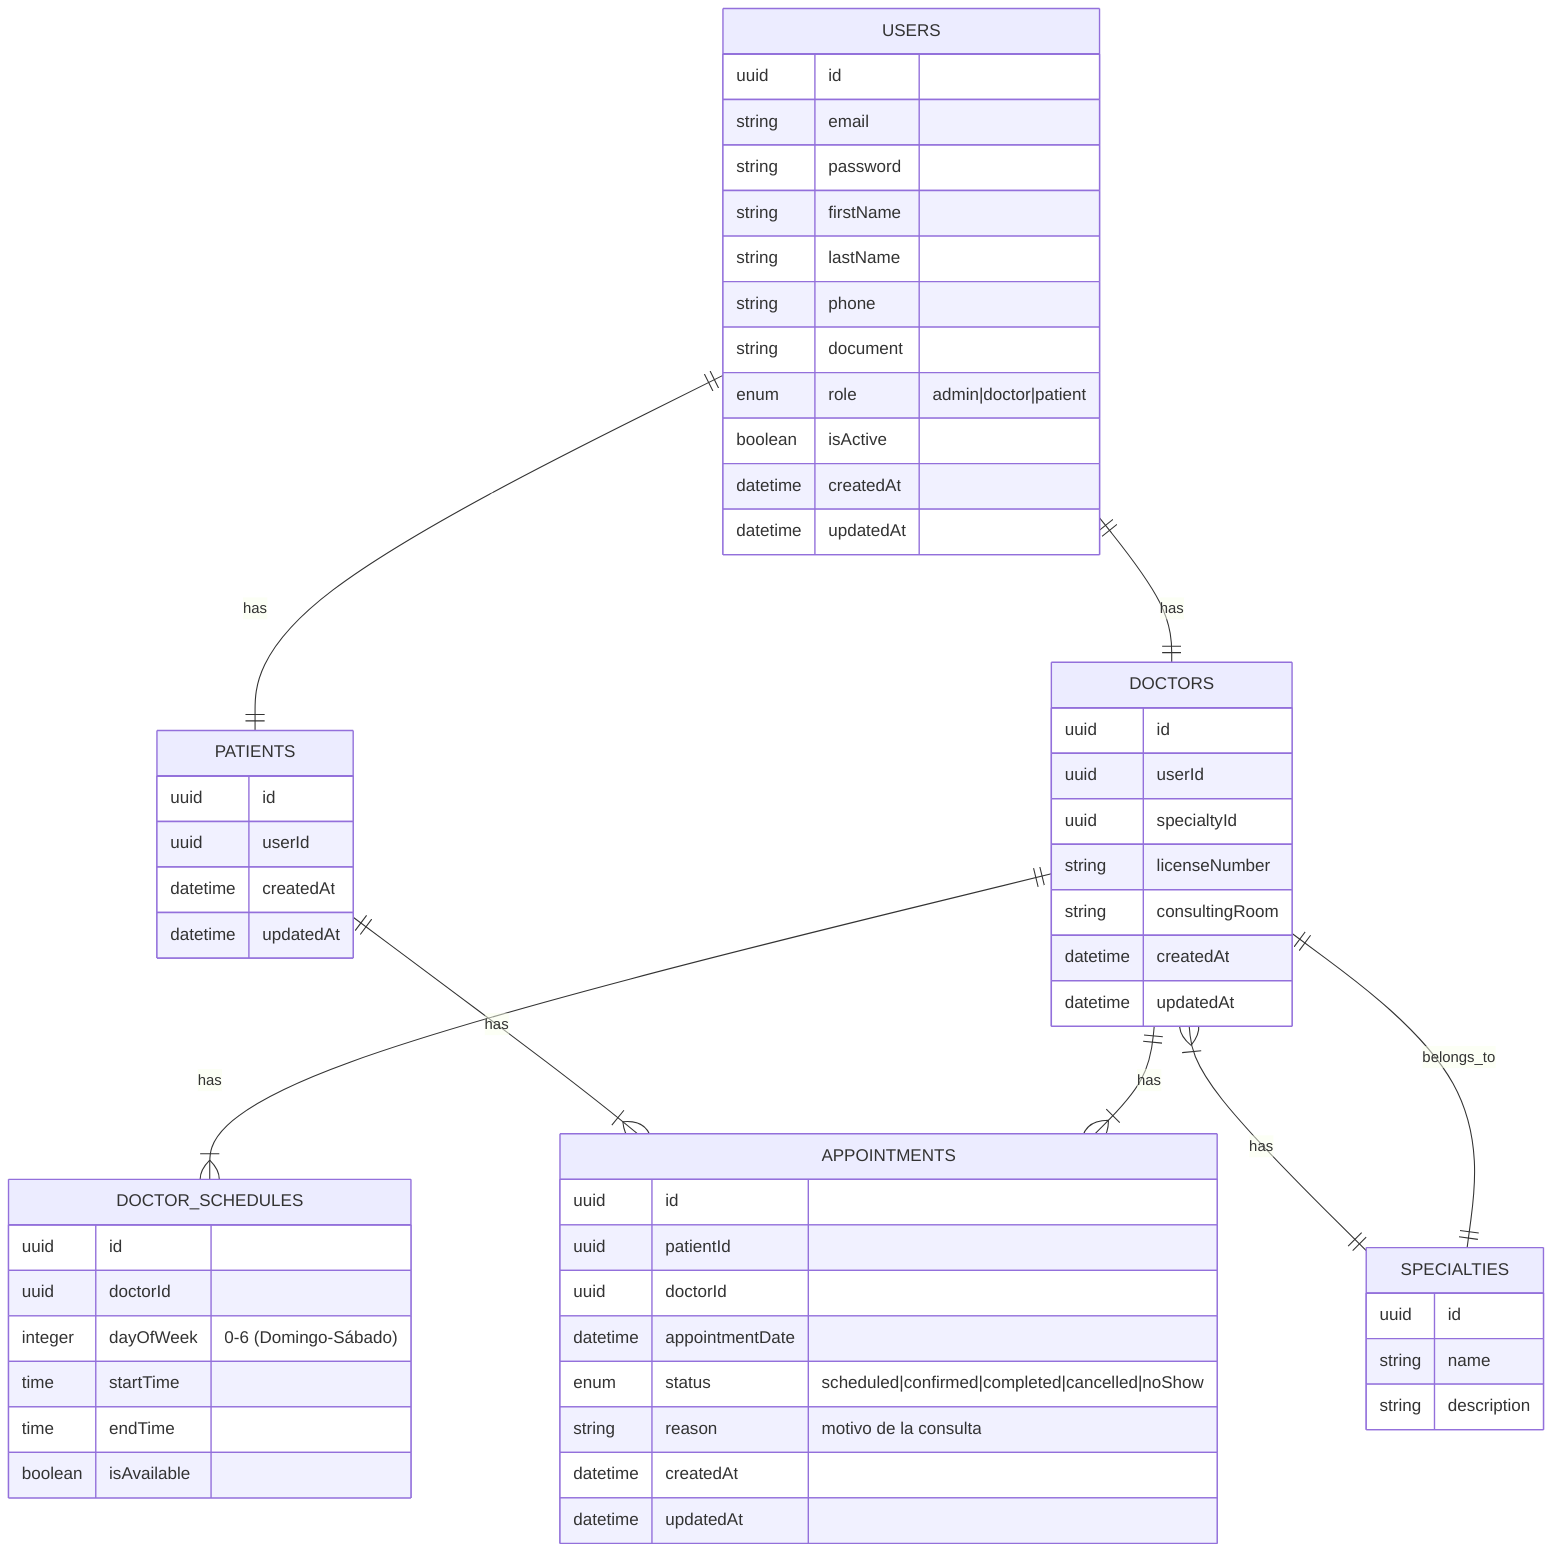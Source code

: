 erDiagram
    USERS ||--|| DOCTORS : has
    USERS ||--|| PATIENTS : has
    USERS {
        uuid id
        string email
        string password
        string firstName
        string lastName
        string phone
        string document
        enum role "admin|doctor|patient"
        boolean isActive
        datetime createdAt
        datetime updatedAt
    }

    DOCTORS ||--|{ DOCTOR_SCHEDULES : has
    DOCTORS ||--|{ APPOINTMENTS : has
    DOCTORS ||--|| SPECIALTIES : belongs_to
    DOCTORS {
        uuid id
        uuid userId
        uuid specialtyId
        string licenseNumber
        string consultingRoom
        datetime createdAt
        datetime updatedAt
    }

    SPECIALTIES ||--|{ DOCTORS : has
    SPECIALTIES {
        uuid id
        string name
        string description
    }

    DOCTOR_SCHEDULES {
        uuid id
        uuid doctorId
        integer dayOfWeek "0-6 (Domingo-Sábado)"
        time startTime
        time endTime
        boolean isAvailable
    }

    PATIENTS ||--|{ APPOINTMENTS : has
    PATIENTS {
        uuid id
        uuid userId
        datetime createdAt
        datetime updatedAt
    }

    APPOINTMENTS {
        uuid id
        uuid patientId
        uuid doctorId
        datetime appointmentDate
        enum status "scheduled|confirmed|completed|cancelled|noShow"
        string reason "motivo de la consulta"
        datetime createdAt
        datetime updatedAt
    }